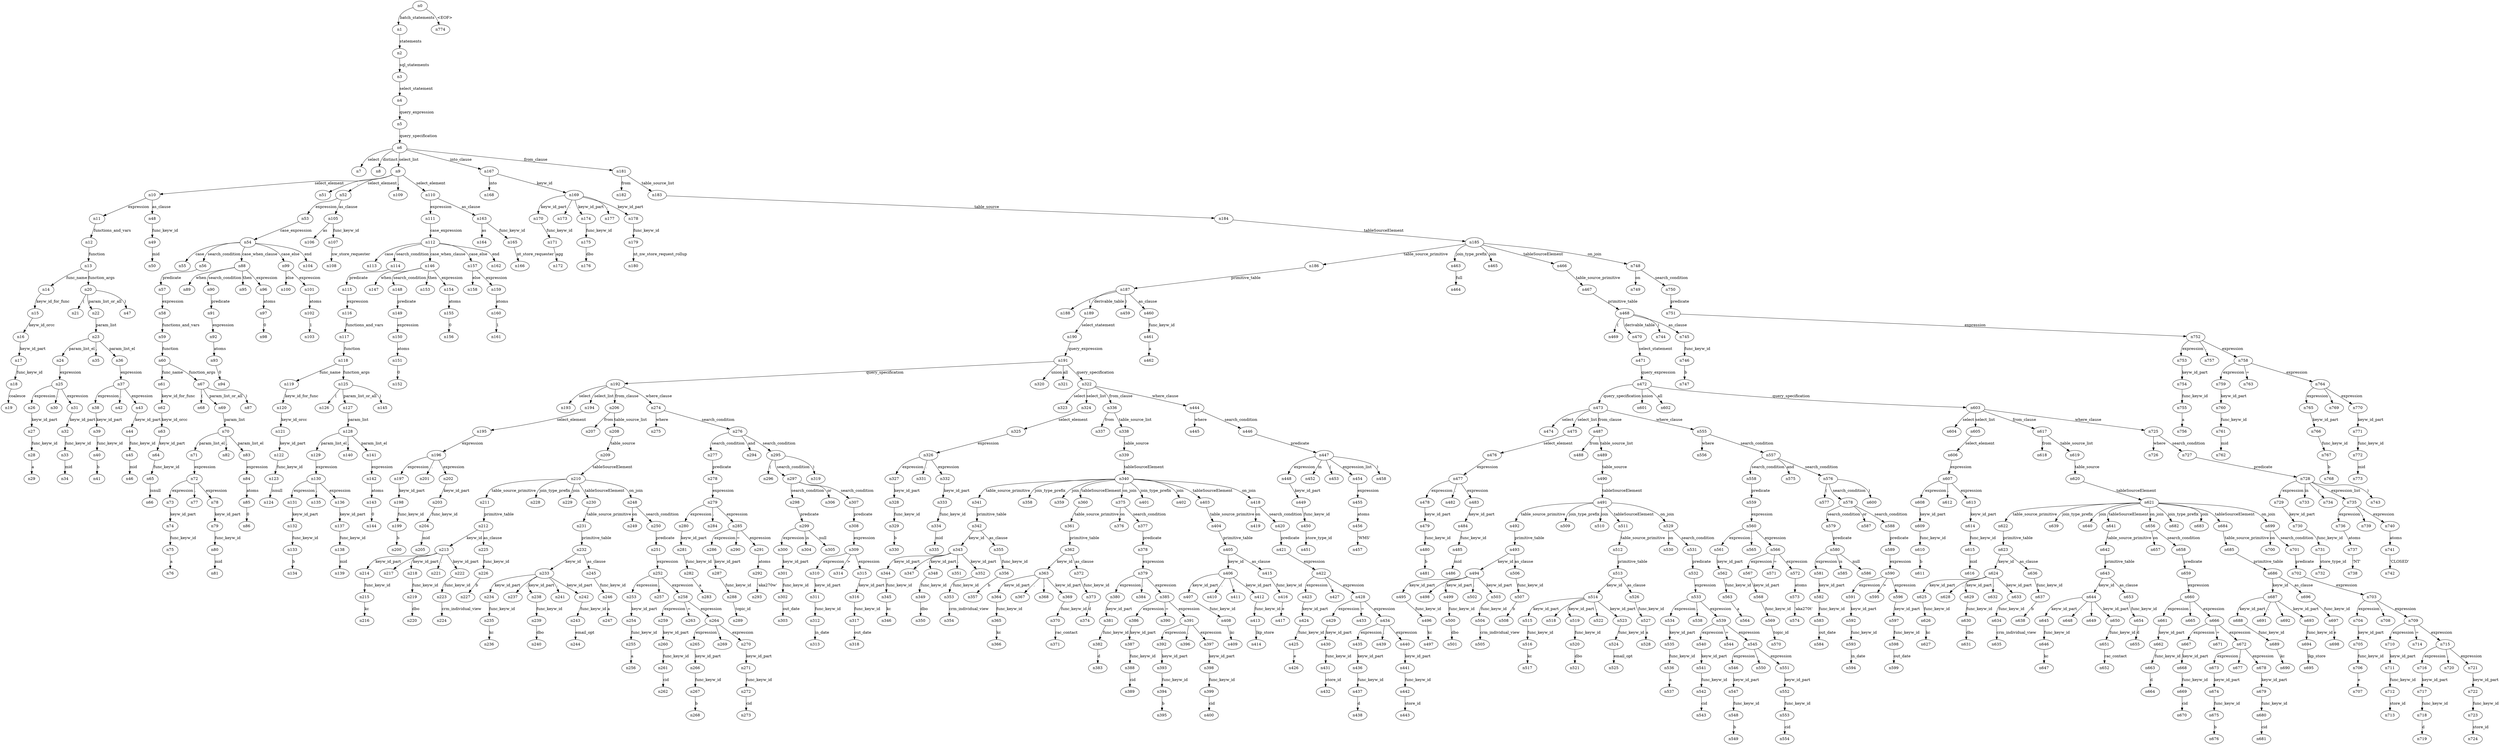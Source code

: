 digraph ParseTree {
  n0 -> n1 [label="batch_statements"];
  n1 -> n2 [label="statements"];
  n2 -> n3 [label="sql_statements"];
  n3 -> n4 [label="select_statement"];
  n4 -> n5 [label="query_expression"];
  n5 -> n6 [label="query_specification"];
  n6 -> n7 [label="select"];
  n6 -> n8 [label="distinct"];
  n6 -> n9 [label="select_list"];
  n9 -> n10 [label="select_element"];
  n10 -> n11 [label="expression"];
  n11 -> n12 [label="functions_and_vars"];
  n12 -> n13 [label="function"];
  n13 -> n14 [label="func_name"];
  n14 -> n15 [label="keyw_id_for_func"];
  n15 -> n16 [label="keyw_id_orcc"];
  n16 -> n17 [label="keyw_id_part"];
  n17 -> n18 [label="func_keyw_id"];
  n18 -> n19 [label="coalesce"];
  n13 -> n20 [label="function_args"];
  n20 -> n21 [label="("];
  n20 -> n22 [label="param_list_or_all"];
  n22 -> n23 [label="param_list"];
  n23 -> n24 [label="param_list_el"];
  n24 -> n25 [label="expression"];
  n25 -> n26 [label="expression"];
  n26 -> n27 [label="keyw_id_part"];
  n27 -> n28 [label="func_keyw_id"];
  n28 -> n29 [label="a"];
  n25 -> n30 [label="."];
  n25 -> n31 [label="expression"];
  n31 -> n32 [label="keyw_id_part"];
  n32 -> n33 [label="func_keyw_id"];
  n33 -> n34 [label="mid"];
  n23 -> n35 [label=","];
  n23 -> n36 [label="param_list_el"];
  n36 -> n37 [label="expression"];
  n37 -> n38 [label="expression"];
  n38 -> n39 [label="keyw_id_part"];
  n39 -> n40 [label="func_keyw_id"];
  n40 -> n41 [label="b"];
  n37 -> n42 [label="."];
  n37 -> n43 [label="expression"];
  n43 -> n44 [label="keyw_id_part"];
  n44 -> n45 [label="func_keyw_id"];
  n45 -> n46 [label="mid"];
  n20 -> n47 [label=")"];
  n10 -> n48 [label="as_clause"];
  n48 -> n49 [label="func_keyw_id"];
  n49 -> n50 [label="mid"];
  n9 -> n51 [label=","];
  n9 -> n52 [label="select_element"];
  n52 -> n53 [label="expression"];
  n53 -> n54 [label="case_expression"];
  n54 -> n55 [label="case"];
  n54 -> n56 [label="search_condition"];
  n56 -> n57 [label="predicate"];
  n57 -> n58 [label="expression"];
  n58 -> n59 [label="functions_and_vars"];
  n59 -> n60 [label="function"];
  n60 -> n61 [label="func_name"];
  n61 -> n62 [label="keyw_id_for_func"];
  n62 -> n63 [label="keyw_id_orcc"];
  n63 -> n64 [label="keyw_id_part"];
  n64 -> n65 [label="func_keyw_id"];
  n65 -> n66 [label="isnull"];
  n60 -> n67 [label="function_args"];
  n67 -> n68 [label="("];
  n67 -> n69 [label="param_list_or_all"];
  n69 -> n70 [label="param_list"];
  n70 -> n71 [label="param_list_el"];
  n71 -> n72 [label="expression"];
  n72 -> n73 [label="expression"];
  n73 -> n74 [label="keyw_id_part"];
  n74 -> n75 [label="func_keyw_id"];
  n75 -> n76 [label="a"];
  n72 -> n77 [label="."];
  n72 -> n78 [label="expression"];
  n78 -> n79 [label="keyw_id_part"];
  n79 -> n80 [label="func_keyw_id"];
  n80 -> n81 [label="mid"];
  n70 -> n82 [label=","];
  n70 -> n83 [label="param_list_el"];
  n83 -> n84 [label="expression"];
  n84 -> n85 [label="atoms"];
  n85 -> n86 [label="0"];
  n67 -> n87 [label=")"];
  n54 -> n88 [label="case_when_clause"];
  n88 -> n89 [label="when"];
  n88 -> n90 [label="search_condition"];
  n90 -> n91 [label="predicate"];
  n91 -> n92 [label="expression"];
  n92 -> n93 [label="atoms"];
  n93 -> n94 [label="0"];
  n88 -> n95 [label="then"];
  n88 -> n96 [label="expression"];
  n96 -> n97 [label="atoms"];
  n97 -> n98 [label="0"];
  n54 -> n99 [label="case_else"];
  n99 -> n100 [label="else"];
  n99 -> n101 [label="expression"];
  n101 -> n102 [label="atoms"];
  n102 -> n103 [label="1"];
  n54 -> n104 [label="end"];
  n52 -> n105 [label="as_clause"];
  n105 -> n106 [label="as"];
  n105 -> n107 [label="func_keyw_id"];
  n107 -> n108 [label="nw_store_requester"];
  n9 -> n109 [label=","];
  n9 -> n110 [label="select_element"];
  n110 -> n111 [label="expression"];
  n111 -> n112 [label="case_expression"];
  n112 -> n113 [label="case"];
  n112 -> n114 [label="search_condition"];
  n114 -> n115 [label="predicate"];
  n115 -> n116 [label="expression"];
  n116 -> n117 [label="functions_and_vars"];
  n117 -> n118 [label="function"];
  n118 -> n119 [label="func_name"];
  n119 -> n120 [label="keyw_id_for_func"];
  n120 -> n121 [label="keyw_id_orcc"];
  n121 -> n122 [label="keyw_id_part"];
  n122 -> n123 [label="func_keyw_id"];
  n123 -> n124 [label="isnull"];
  n118 -> n125 [label="function_args"];
  n125 -> n126 [label="("];
  n125 -> n127 [label="param_list_or_all"];
  n127 -> n128 [label="param_list"];
  n128 -> n129 [label="param_list_el"];
  n129 -> n130 [label="expression"];
  n130 -> n131 [label="expression"];
  n131 -> n132 [label="keyw_id_part"];
  n132 -> n133 [label="func_keyw_id"];
  n133 -> n134 [label="b"];
  n130 -> n135 [label="."];
  n130 -> n136 [label="expression"];
  n136 -> n137 [label="keyw_id_part"];
  n137 -> n138 [label="func_keyw_id"];
  n138 -> n139 [label="mid"];
  n128 -> n140 [label=","];
  n128 -> n141 [label="param_list_el"];
  n141 -> n142 [label="expression"];
  n142 -> n143 [label="atoms"];
  n143 -> n144 [label="0"];
  n125 -> n145 [label=")"];
  n112 -> n146 [label="case_when_clause"];
  n146 -> n147 [label="when"];
  n146 -> n148 [label="search_condition"];
  n148 -> n149 [label="predicate"];
  n149 -> n150 [label="expression"];
  n150 -> n151 [label="atoms"];
  n151 -> n152 [label="0"];
  n146 -> n153 [label="then"];
  n146 -> n154 [label="expression"];
  n154 -> n155 [label="atoms"];
  n155 -> n156 [label="0"];
  n112 -> n157 [label="case_else"];
  n157 -> n158 [label="else"];
  n157 -> n159 [label="expression"];
  n159 -> n160 [label="atoms"];
  n160 -> n161 [label="1"];
  n112 -> n162 [label="end"];
  n110 -> n163 [label="as_clause"];
  n163 -> n164 [label="as"];
  n163 -> n165 [label="func_keyw_id"];
  n165 -> n166 [label="nt_store_requester"];
  n6 -> n167 [label="into_clause"];
  n167 -> n168 [label="into"];
  n167 -> n169 [label="keyw_id"];
  n169 -> n170 [label="keyw_id_part"];
  n170 -> n171 [label="func_keyw_id"];
  n171 -> n172 [label="agg"];
  n169 -> n173 [label="."];
  n169 -> n174 [label="keyw_id_part"];
  n174 -> n175 [label="func_keyw_id"];
  n175 -> n176 [label="dbo"];
  n169 -> n177 [label="."];
  n169 -> n178 [label="keyw_id_part"];
  n178 -> n179 [label="func_keyw_id"];
  n179 -> n180 [label="nt_nw_store_request_rollup"];
  n6 -> n181 [label="from_clause"];
  n181 -> n182 [label="from"];
  n181 -> n183 [label="table_source_list"];
  n183 -> n184 [label="table_source"];
  n184 -> n185 [label="tableSourceElement"];
  n185 -> n186 [label="table_source_primitive"];
  n186 -> n187 [label="primitive_table"];
  n187 -> n188 [label="("];
  n187 -> n189 [label="derivable_table"];
  n189 -> n190 [label="select_statement"];
  n190 -> n191 [label="query_expression"];
  n191 -> n192 [label="query_specification"];
  n192 -> n193 [label="select"];
  n192 -> n194 [label="select_list"];
  n194 -> n195 [label="select_element"];
  n195 -> n196 [label="expression"];
  n196 -> n197 [label="expression"];
  n197 -> n198 [label="keyw_id_part"];
  n198 -> n199 [label="func_keyw_id"];
  n199 -> n200 [label="b"];
  n196 -> n201 [label="."];
  n196 -> n202 [label="expression"];
  n202 -> n203 [label="keyw_id_part"];
  n203 -> n204 [label="func_keyw_id"];
  n204 -> n205 [label="mid"];
  n192 -> n206 [label="from_clause"];
  n206 -> n207 [label="from"];
  n206 -> n208 [label="table_source_list"];
  n208 -> n209 [label="table_source"];
  n209 -> n210 [label="tableSourceElement"];
  n210 -> n211 [label="table_source_primitive"];
  n211 -> n212 [label="primitive_table"];
  n212 -> n213 [label="keyw_id"];
  n213 -> n214 [label="keyw_id_part"];
  n214 -> n215 [label="func_keyw_id"];
  n215 -> n216 [label="kc"];
  n213 -> n217 [label="."];
  n213 -> n218 [label="keyw_id_part"];
  n218 -> n219 [label="func_keyw_id"];
  n219 -> n220 [label="dbo"];
  n213 -> n221 [label="."];
  n213 -> n222 [label="keyw_id_part"];
  n222 -> n223 [label="func_keyw_id"];
  n223 -> n224 [label="crm_individual_view"];
  n212 -> n225 [label="as_clause"];
  n225 -> n226 [label="func_keyw_id"];
  n226 -> n227 [label="b"];
  n210 -> n228 [label="join_type_prefix"];
  n210 -> n229 [label="join"];
  n210 -> n230 [label="tableSourceElement"];
  n230 -> n231 [label="table_source_primitive"];
  n231 -> n232 [label="primitive_table"];
  n232 -> n233 [label="keyw_id"];
  n233 -> n234 [label="keyw_id_part"];
  n234 -> n235 [label="func_keyw_id"];
  n235 -> n236 [label="kc"];
  n233 -> n237 [label="."];
  n233 -> n238 [label="keyw_id_part"];
  n238 -> n239 [label="func_keyw_id"];
  n239 -> n240 [label="dbo"];
  n233 -> n241 [label="."];
  n233 -> n242 [label="keyw_id_part"];
  n242 -> n243 [label="func_keyw_id"];
  n243 -> n244 [label="email_opt"];
  n232 -> n245 [label="as_clause"];
  n245 -> n246 [label="func_keyw_id"];
  n246 -> n247 [label="a"];
  n210 -> n248 [label="on_join"];
  n248 -> n249 [label="on"];
  n248 -> n250 [label="search_condition"];
  n250 -> n251 [label="predicate"];
  n251 -> n252 [label="expression"];
  n252 -> n253 [label="expression"];
  n253 -> n254 [label="keyw_id_part"];
  n254 -> n255 [label="func_keyw_id"];
  n255 -> n256 [label="a"];
  n252 -> n257 [label="."];
  n252 -> n258 [label="expression"];
  n258 -> n259 [label="expression"];
  n259 -> n260 [label="keyw_id_part"];
  n260 -> n261 [label="func_keyw_id"];
  n261 -> n262 [label="cid"];
  n258 -> n263 [label="="];
  n258 -> n264 [label="expression"];
  n264 -> n265 [label="expression"];
  n265 -> n266 [label="keyw_id_part"];
  n266 -> n267 [label="func_keyw_id"];
  n267 -> n268 [label="b"];
  n264 -> n269 [label="."];
  n264 -> n270 [label="expression"];
  n270 -> n271 [label="keyw_id_part"];
  n271 -> n272 [label="func_keyw_id"];
  n272 -> n273 [label="cid"];
  n192 -> n274 [label="where_clause"];
  n274 -> n275 [label="where"];
  n274 -> n276 [label="search_condition"];
  n276 -> n277 [label="search_condition"];
  n277 -> n278 [label="predicate"];
  n278 -> n279 [label="expression"];
  n279 -> n280 [label="expression"];
  n280 -> n281 [label="keyw_id_part"];
  n281 -> n282 [label="func_keyw_id"];
  n282 -> n283 [label="a"];
  n279 -> n284 [label="."];
  n279 -> n285 [label="expression"];
  n285 -> n286 [label="expression"];
  n286 -> n287 [label="keyw_id_part"];
  n287 -> n288 [label="func_keyw_id"];
  n288 -> n289 [label="topic_id"];
  n285 -> n290 [label="="];
  n285 -> n291 [label="expression"];
  n291 -> n292 [label="atoms"];
  n292 -> n293 [label="'aka270w'"];
  n276 -> n294 [label="and"];
  n276 -> n295 [label="search_condition"];
  n295 -> n296 [label="("];
  n295 -> n297 [label="search_condition"];
  n297 -> n298 [label="search_condition"];
  n298 -> n299 [label="predicate"];
  n299 -> n300 [label="expression"];
  n300 -> n301 [label="keyw_id_part"];
  n301 -> n302 [label="func_keyw_id"];
  n302 -> n303 [label="out_date"];
  n299 -> n304 [label="is"];
  n299 -> n305 [label="null"];
  n297 -> n306 [label="or"];
  n297 -> n307 [label="search_condition"];
  n307 -> n308 [label="predicate"];
  n308 -> n309 [label="expression"];
  n309 -> n310 [label="expression"];
  n310 -> n311 [label="keyw_id_part"];
  n311 -> n312 [label="func_keyw_id"];
  n312 -> n313 [label="in_date"];
  n309 -> n314 [label=">"];
  n309 -> n315 [label="expression"];
  n315 -> n316 [label="keyw_id_part"];
  n316 -> n317 [label="func_keyw_id"];
  n317 -> n318 [label="out_date"];
  n295 -> n319 [label=")"];
  n191 -> n320 [label="union"];
  n191 -> n321 [label="all"];
  n191 -> n322 [label="query_specification"];
  n322 -> n323 [label="select"];
  n322 -> n324 [label="select_list"];
  n324 -> n325 [label="select_element"];
  n325 -> n326 [label="expression"];
  n326 -> n327 [label="expression"];
  n327 -> n328 [label="keyw_id_part"];
  n328 -> n329 [label="func_keyw_id"];
  n329 -> n330 [label="b"];
  n326 -> n331 [label="."];
  n326 -> n332 [label="expression"];
  n332 -> n333 [label="keyw_id_part"];
  n333 -> n334 [label="func_keyw_id"];
  n334 -> n335 [label="mid"];
  n322 -> n336 [label="from_clause"];
  n336 -> n337 [label="from"];
  n336 -> n338 [label="table_source_list"];
  n338 -> n339 [label="table_source"];
  n339 -> n340 [label="tableSourceElement"];
  n340 -> n341 [label="table_source_primitive"];
  n341 -> n342 [label="primitive_table"];
  n342 -> n343 [label="keyw_id"];
  n343 -> n344 [label="keyw_id_part"];
  n344 -> n345 [label="func_keyw_id"];
  n345 -> n346 [label="kc"];
  n343 -> n347 [label="."];
  n343 -> n348 [label="keyw_id_part"];
  n348 -> n349 [label="func_keyw_id"];
  n349 -> n350 [label="dbo"];
  n343 -> n351 [label="."];
  n343 -> n352 [label="keyw_id_part"];
  n352 -> n353 [label="func_keyw_id"];
  n353 -> n354 [label="crm_individual_view"];
  n342 -> n355 [label="as_clause"];
  n355 -> n356 [label="func_keyw_id"];
  n356 -> n357 [label="b"];
  n340 -> n358 [label="join_type_prefix"];
  n340 -> n359 [label="join"];
  n340 -> n360 [label="tableSourceElement"];
  n360 -> n361 [label="table_source_primitive"];
  n361 -> n362 [label="primitive_table"];
  n362 -> n363 [label="keyw_id"];
  n363 -> n364 [label="keyw_id_part"];
  n364 -> n365 [label="func_keyw_id"];
  n365 -> n366 [label="kc"];
  n363 -> n367 [label="."];
  n363 -> n368 [label="."];
  n363 -> n369 [label="keyw_id_part"];
  n369 -> n370 [label="func_keyw_id"];
  n370 -> n371 [label="rac_contact"];
  n362 -> n372 [label="as_clause"];
  n372 -> n373 [label="func_keyw_id"];
  n373 -> n374 [label="d"];
  n340 -> n375 [label="on_join"];
  n375 -> n376 [label="on"];
  n375 -> n377 [label="search_condition"];
  n377 -> n378 [label="predicate"];
  n378 -> n379 [label="expression"];
  n379 -> n380 [label="expression"];
  n380 -> n381 [label="keyw_id_part"];
  n381 -> n382 [label="func_keyw_id"];
  n382 -> n383 [label="d"];
  n379 -> n384 [label="."];
  n379 -> n385 [label="expression"];
  n385 -> n386 [label="expression"];
  n386 -> n387 [label="keyw_id_part"];
  n387 -> n388 [label="func_keyw_id"];
  n388 -> n389 [label="cid"];
  n385 -> n390 [label="="];
  n385 -> n391 [label="expression"];
  n391 -> n392 [label="expression"];
  n392 -> n393 [label="keyw_id_part"];
  n393 -> n394 [label="func_keyw_id"];
  n394 -> n395 [label="b"];
  n391 -> n396 [label="."];
  n391 -> n397 [label="expression"];
  n397 -> n398 [label="keyw_id_part"];
  n398 -> n399 [label="func_keyw_id"];
  n399 -> n400 [label="cid"];
  n340 -> n401 [label="join_type_prefix"];
  n340 -> n402 [label="join"];
  n340 -> n403 [label="tableSourceElement"];
  n403 -> n404 [label="table_source_primitive"];
  n404 -> n405 [label="primitive_table"];
  n405 -> n406 [label="keyw_id"];
  n406 -> n407 [label="keyw_id_part"];
  n407 -> n408 [label="func_keyw_id"];
  n408 -> n409 [label="kc"];
  n406 -> n410 [label="."];
  n406 -> n411 [label="."];
  n406 -> n412 [label="keyw_id_part"];
  n412 -> n413 [label="func_keyw_id"];
  n413 -> n414 [label="lkp_store"];
  n405 -> n415 [label="as_clause"];
  n415 -> n416 [label="func_keyw_id"];
  n416 -> n417 [label="e"];
  n340 -> n418 [label="on_join"];
  n418 -> n419 [label="on"];
  n418 -> n420 [label="search_condition"];
  n420 -> n421 [label="predicate"];
  n421 -> n422 [label="expression"];
  n422 -> n423 [label="expression"];
  n423 -> n424 [label="keyw_id_part"];
  n424 -> n425 [label="func_keyw_id"];
  n425 -> n426 [label="e"];
  n422 -> n427 [label="."];
  n422 -> n428 [label="expression"];
  n428 -> n429 [label="expression"];
  n429 -> n430 [label="keyw_id_part"];
  n430 -> n431 [label="func_keyw_id"];
  n431 -> n432 [label="store_id"];
  n428 -> n433 [label="="];
  n428 -> n434 [label="expression"];
  n434 -> n435 [label="expression"];
  n435 -> n436 [label="keyw_id_part"];
  n436 -> n437 [label="func_keyw_id"];
  n437 -> n438 [label="d"];
  n434 -> n439 [label="."];
  n434 -> n440 [label="expression"];
  n440 -> n441 [label="keyw_id_part"];
  n441 -> n442 [label="func_keyw_id"];
  n442 -> n443 [label="store_id"];
  n322 -> n444 [label="where_clause"];
  n444 -> n445 [label="where"];
  n444 -> n446 [label="search_condition"];
  n446 -> n447 [label="predicate"];
  n447 -> n448 [label="expression"];
  n448 -> n449 [label="keyw_id_part"];
  n449 -> n450 [label="func_keyw_id"];
  n450 -> n451 [label="store_type_id"];
  n447 -> n452 [label="in"];
  n447 -> n453 [label="("];
  n447 -> n454 [label="expression_list"];
  n454 -> n455 [label="expression"];
  n455 -> n456 [label="atoms"];
  n456 -> n457 [label="'WMS'"];
  n447 -> n458 [label=")"];
  n187 -> n459 [label=")"];
  n187 -> n460 [label="as_clause"];
  n460 -> n461 [label="func_keyw_id"];
  n461 -> n462 [label="a"];
  n185 -> n463 [label="join_type_prefix"];
  n463 -> n464 [label="full"];
  n185 -> n465 [label="join"];
  n185 -> n466 [label="tableSourceElement"];
  n466 -> n467 [label="table_source_primitive"];
  n467 -> n468 [label="primitive_table"];
  n468 -> n469 [label="("];
  n468 -> n470 [label="derivable_table"];
  n470 -> n471 [label="select_statement"];
  n471 -> n472 [label="query_expression"];
  n472 -> n473 [label="query_specification"];
  n473 -> n474 [label="select"];
  n473 -> n475 [label="select_list"];
  n475 -> n476 [label="select_element"];
  n476 -> n477 [label="expression"];
  n477 -> n478 [label="expression"];
  n478 -> n479 [label="keyw_id_part"];
  n479 -> n480 [label="func_keyw_id"];
  n480 -> n481 [label="b"];
  n477 -> n482 [label="."];
  n477 -> n483 [label="expression"];
  n483 -> n484 [label="keyw_id_part"];
  n484 -> n485 [label="func_keyw_id"];
  n485 -> n486 [label="mid"];
  n473 -> n487 [label="from_clause"];
  n487 -> n488 [label="from"];
  n487 -> n489 [label="table_source_list"];
  n489 -> n490 [label="table_source"];
  n490 -> n491 [label="tableSourceElement"];
  n491 -> n492 [label="table_source_primitive"];
  n492 -> n493 [label="primitive_table"];
  n493 -> n494 [label="keyw_id"];
  n494 -> n495 [label="keyw_id_part"];
  n495 -> n496 [label="func_keyw_id"];
  n496 -> n497 [label="kc"];
  n494 -> n498 [label="."];
  n494 -> n499 [label="keyw_id_part"];
  n499 -> n500 [label="func_keyw_id"];
  n500 -> n501 [label="dbo"];
  n494 -> n502 [label="."];
  n494 -> n503 [label="keyw_id_part"];
  n503 -> n504 [label="func_keyw_id"];
  n504 -> n505 [label="crm_individual_view"];
  n493 -> n506 [label="as_clause"];
  n506 -> n507 [label="func_keyw_id"];
  n507 -> n508 [label="b"];
  n491 -> n509 [label="join_type_prefix"];
  n491 -> n510 [label="join"];
  n491 -> n511 [label="tableSourceElement"];
  n511 -> n512 [label="table_source_primitive"];
  n512 -> n513 [label="primitive_table"];
  n513 -> n514 [label="keyw_id"];
  n514 -> n515 [label="keyw_id_part"];
  n515 -> n516 [label="func_keyw_id"];
  n516 -> n517 [label="kc"];
  n514 -> n518 [label="."];
  n514 -> n519 [label="keyw_id_part"];
  n519 -> n520 [label="func_keyw_id"];
  n520 -> n521 [label="dbo"];
  n514 -> n522 [label="."];
  n514 -> n523 [label="keyw_id_part"];
  n523 -> n524 [label="func_keyw_id"];
  n524 -> n525 [label="email_opt"];
  n513 -> n526 [label="as_clause"];
  n526 -> n527 [label="func_keyw_id"];
  n527 -> n528 [label="a"];
  n491 -> n529 [label="on_join"];
  n529 -> n530 [label="on"];
  n529 -> n531 [label="search_condition"];
  n531 -> n532 [label="predicate"];
  n532 -> n533 [label="expression"];
  n533 -> n534 [label="expression"];
  n534 -> n535 [label="keyw_id_part"];
  n535 -> n536 [label="func_keyw_id"];
  n536 -> n537 [label="a"];
  n533 -> n538 [label="."];
  n533 -> n539 [label="expression"];
  n539 -> n540 [label="expression"];
  n540 -> n541 [label="keyw_id_part"];
  n541 -> n542 [label="func_keyw_id"];
  n542 -> n543 [label="cid"];
  n539 -> n544 [label="="];
  n539 -> n545 [label="expression"];
  n545 -> n546 [label="expression"];
  n546 -> n547 [label="keyw_id_part"];
  n547 -> n548 [label="func_keyw_id"];
  n548 -> n549 [label="b"];
  n545 -> n550 [label="."];
  n545 -> n551 [label="expression"];
  n551 -> n552 [label="keyw_id_part"];
  n552 -> n553 [label="func_keyw_id"];
  n553 -> n554 [label="cid"];
  n473 -> n555 [label="where_clause"];
  n555 -> n556 [label="where"];
  n555 -> n557 [label="search_condition"];
  n557 -> n558 [label="search_condition"];
  n558 -> n559 [label="predicate"];
  n559 -> n560 [label="expression"];
  n560 -> n561 [label="expression"];
  n561 -> n562 [label="keyw_id_part"];
  n562 -> n563 [label="func_keyw_id"];
  n563 -> n564 [label="a"];
  n560 -> n565 [label="."];
  n560 -> n566 [label="expression"];
  n566 -> n567 [label="expression"];
  n567 -> n568 [label="keyw_id_part"];
  n568 -> n569 [label="func_keyw_id"];
  n569 -> n570 [label="topic_id"];
  n566 -> n571 [label="="];
  n566 -> n572 [label="expression"];
  n572 -> n573 [label="atoms"];
  n573 -> n574 [label="'aka270t'"];
  n557 -> n575 [label="and"];
  n557 -> n576 [label="search_condition"];
  n576 -> n577 [label="("];
  n576 -> n578 [label="search_condition"];
  n578 -> n579 [label="search_condition"];
  n579 -> n580 [label="predicate"];
  n580 -> n581 [label="expression"];
  n581 -> n582 [label="keyw_id_part"];
  n582 -> n583 [label="func_keyw_id"];
  n583 -> n584 [label="out_date"];
  n580 -> n585 [label="is"];
  n580 -> n586 [label="null"];
  n578 -> n587 [label="or"];
  n578 -> n588 [label="search_condition"];
  n588 -> n589 [label="predicate"];
  n589 -> n590 [label="expression"];
  n590 -> n591 [label="expression"];
  n591 -> n592 [label="keyw_id_part"];
  n592 -> n593 [label="func_keyw_id"];
  n593 -> n594 [label="in_date"];
  n590 -> n595 [label=">"];
  n590 -> n596 [label="expression"];
  n596 -> n597 [label="keyw_id_part"];
  n597 -> n598 [label="func_keyw_id"];
  n598 -> n599 [label="out_date"];
  n576 -> n600 [label=")"];
  n472 -> n601 [label="union"];
  n472 -> n602 [label="all"];
  n472 -> n603 [label="query_specification"];
  n603 -> n604 [label="select"];
  n603 -> n605 [label="select_list"];
  n605 -> n606 [label="select_element"];
  n606 -> n607 [label="expression"];
  n607 -> n608 [label="expression"];
  n608 -> n609 [label="keyw_id_part"];
  n609 -> n610 [label="func_keyw_id"];
  n610 -> n611 [label="b"];
  n607 -> n612 [label="."];
  n607 -> n613 [label="expression"];
  n613 -> n614 [label="keyw_id_part"];
  n614 -> n615 [label="func_keyw_id"];
  n615 -> n616 [label="mid"];
  n603 -> n617 [label="from_clause"];
  n617 -> n618 [label="from"];
  n617 -> n619 [label="table_source_list"];
  n619 -> n620 [label="table_source"];
  n620 -> n621 [label="tableSourceElement"];
  n621 -> n622 [label="table_source_primitive"];
  n622 -> n623 [label="primitive_table"];
  n623 -> n624 [label="keyw_id"];
  n624 -> n625 [label="keyw_id_part"];
  n625 -> n626 [label="func_keyw_id"];
  n626 -> n627 [label="kc"];
  n624 -> n628 [label="."];
  n624 -> n629 [label="keyw_id_part"];
  n629 -> n630 [label="func_keyw_id"];
  n630 -> n631 [label="dbo"];
  n624 -> n632 [label="."];
  n624 -> n633 [label="keyw_id_part"];
  n633 -> n634 [label="func_keyw_id"];
  n634 -> n635 [label="crm_individual_view"];
  n623 -> n636 [label="as_clause"];
  n636 -> n637 [label="func_keyw_id"];
  n637 -> n638 [label="b"];
  n621 -> n639 [label="join_type_prefix"];
  n621 -> n640 [label="join"];
  n621 -> n641 [label="tableSourceElement"];
  n641 -> n642 [label="table_source_primitive"];
  n642 -> n643 [label="primitive_table"];
  n643 -> n644 [label="keyw_id"];
  n644 -> n645 [label="keyw_id_part"];
  n645 -> n646 [label="func_keyw_id"];
  n646 -> n647 [label="kc"];
  n644 -> n648 [label="."];
  n644 -> n649 [label="."];
  n644 -> n650 [label="keyw_id_part"];
  n650 -> n651 [label="func_keyw_id"];
  n651 -> n652 [label="rac_contact"];
  n643 -> n653 [label="as_clause"];
  n653 -> n654 [label="func_keyw_id"];
  n654 -> n655 [label="d"];
  n621 -> n656 [label="on_join"];
  n656 -> n657 [label="on"];
  n656 -> n658 [label="search_condition"];
  n658 -> n659 [label="predicate"];
  n659 -> n660 [label="expression"];
  n660 -> n661 [label="expression"];
  n661 -> n662 [label="keyw_id_part"];
  n662 -> n663 [label="func_keyw_id"];
  n663 -> n664 [label="d"];
  n660 -> n665 [label="."];
  n660 -> n666 [label="expression"];
  n666 -> n667 [label="expression"];
  n667 -> n668 [label="keyw_id_part"];
  n668 -> n669 [label="func_keyw_id"];
  n669 -> n670 [label="cid"];
  n666 -> n671 [label="="];
  n666 -> n672 [label="expression"];
  n672 -> n673 [label="expression"];
  n673 -> n674 [label="keyw_id_part"];
  n674 -> n675 [label="func_keyw_id"];
  n675 -> n676 [label="b"];
  n672 -> n677 [label="."];
  n672 -> n678 [label="expression"];
  n678 -> n679 [label="keyw_id_part"];
  n679 -> n680 [label="func_keyw_id"];
  n680 -> n681 [label="cid"];
  n621 -> n682 [label="join_type_prefix"];
  n621 -> n683 [label="join"];
  n621 -> n684 [label="tableSourceElement"];
  n684 -> n685 [label="table_source_primitive"];
  n685 -> n686 [label="primitive_table"];
  n686 -> n687 [label="keyw_id"];
  n687 -> n688 [label="keyw_id_part"];
  n688 -> n689 [label="func_keyw_id"];
  n689 -> n690 [label="kc"];
  n687 -> n691 [label="."];
  n687 -> n692 [label="."];
  n687 -> n693 [label="keyw_id_part"];
  n693 -> n694 [label="func_keyw_id"];
  n694 -> n695 [label="lkp_store"];
  n686 -> n696 [label="as_clause"];
  n696 -> n697 [label="func_keyw_id"];
  n697 -> n698 [label="e"];
  n621 -> n699 [label="on_join"];
  n699 -> n700 [label="on"];
  n699 -> n701 [label="search_condition"];
  n701 -> n702 [label="predicate"];
  n702 -> n703 [label="expression"];
  n703 -> n704 [label="expression"];
  n704 -> n705 [label="keyw_id_part"];
  n705 -> n706 [label="func_keyw_id"];
  n706 -> n707 [label="e"];
  n703 -> n708 [label="."];
  n703 -> n709 [label="expression"];
  n709 -> n710 [label="expression"];
  n710 -> n711 [label="keyw_id_part"];
  n711 -> n712 [label="func_keyw_id"];
  n712 -> n713 [label="store_id"];
  n709 -> n714 [label="="];
  n709 -> n715 [label="expression"];
  n715 -> n716 [label="expression"];
  n716 -> n717 [label="keyw_id_part"];
  n717 -> n718 [label="func_keyw_id"];
  n718 -> n719 [label="d"];
  n715 -> n720 [label="."];
  n715 -> n721 [label="expression"];
  n721 -> n722 [label="keyw_id_part"];
  n722 -> n723 [label="func_keyw_id"];
  n723 -> n724 [label="store_id"];
  n603 -> n725 [label="where_clause"];
  n725 -> n726 [label="where"];
  n725 -> n727 [label="search_condition"];
  n727 -> n728 [label="predicate"];
  n728 -> n729 [label="expression"];
  n729 -> n730 [label="keyw_id_part"];
  n730 -> n731 [label="func_keyw_id"];
  n731 -> n732 [label="store_type_id"];
  n728 -> n733 [label="in"];
  n728 -> n734 [label="("];
  n728 -> n735 [label="expression_list"];
  n735 -> n736 [label="expression"];
  n736 -> n737 [label="atoms"];
  n737 -> n738 [label="'NT'"];
  n735 -> n739 [label=","];
  n735 -> n740 [label="expression"];
  n740 -> n741 [label="atoms"];
  n741 -> n742 [label="'CLOSED'"];
  n728 -> n743 [label=")"];
  n468 -> n744 [label=")"];
  n468 -> n745 [label="as_clause"];
  n745 -> n746 [label="func_keyw_id"];
  n746 -> n747 [label="b"];
  n185 -> n748 [label="on_join"];
  n748 -> n749 [label="on"];
  n748 -> n750 [label="search_condition"];
  n750 -> n751 [label="predicate"];
  n751 -> n752 [label="expression"];
  n752 -> n753 [label="expression"];
  n753 -> n754 [label="keyw_id_part"];
  n754 -> n755 [label="func_keyw_id"];
  n755 -> n756 [label="a"];
  n752 -> n757 [label="."];
  n752 -> n758 [label="expression"];
  n758 -> n759 [label="expression"];
  n759 -> n760 [label="keyw_id_part"];
  n760 -> n761 [label="func_keyw_id"];
  n761 -> n762 [label="mid"];
  n758 -> n763 [label="="];
  n758 -> n764 [label="expression"];
  n764 -> n765 [label="expression"];
  n765 -> n766 [label="keyw_id_part"];
  n766 -> n767 [label="func_keyw_id"];
  n767 -> n768 [label="b"];
  n764 -> n769 [label="."];
  n764 -> n770 [label="expression"];
  n770 -> n771 [label="keyw_id_part"];
  n771 -> n772 [label="func_keyw_id"];
  n772 -> n773 [label="mid"];
  n0 -> n774 [label="<EOF>"];
}